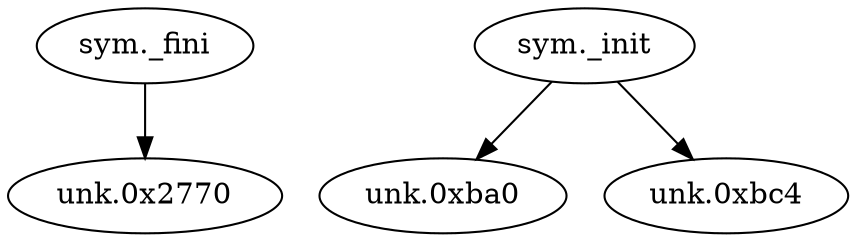 digraph code {
  "0x00002750" [label="sym._fini"];
  "0x00002750" -> "0x00002770";
  "0x00002770" [label="unk.0x2770"];
  "0x00000b68" [label="sym._init"];
  "0x00000b68" -> "0x00000ba0";
  "0x00000ba0" [label="unk.0xba0"];
  "0x00000b68" -> "0x00000bc4";
  "0x00000bc4" [label="unk.0xbc4"];
}